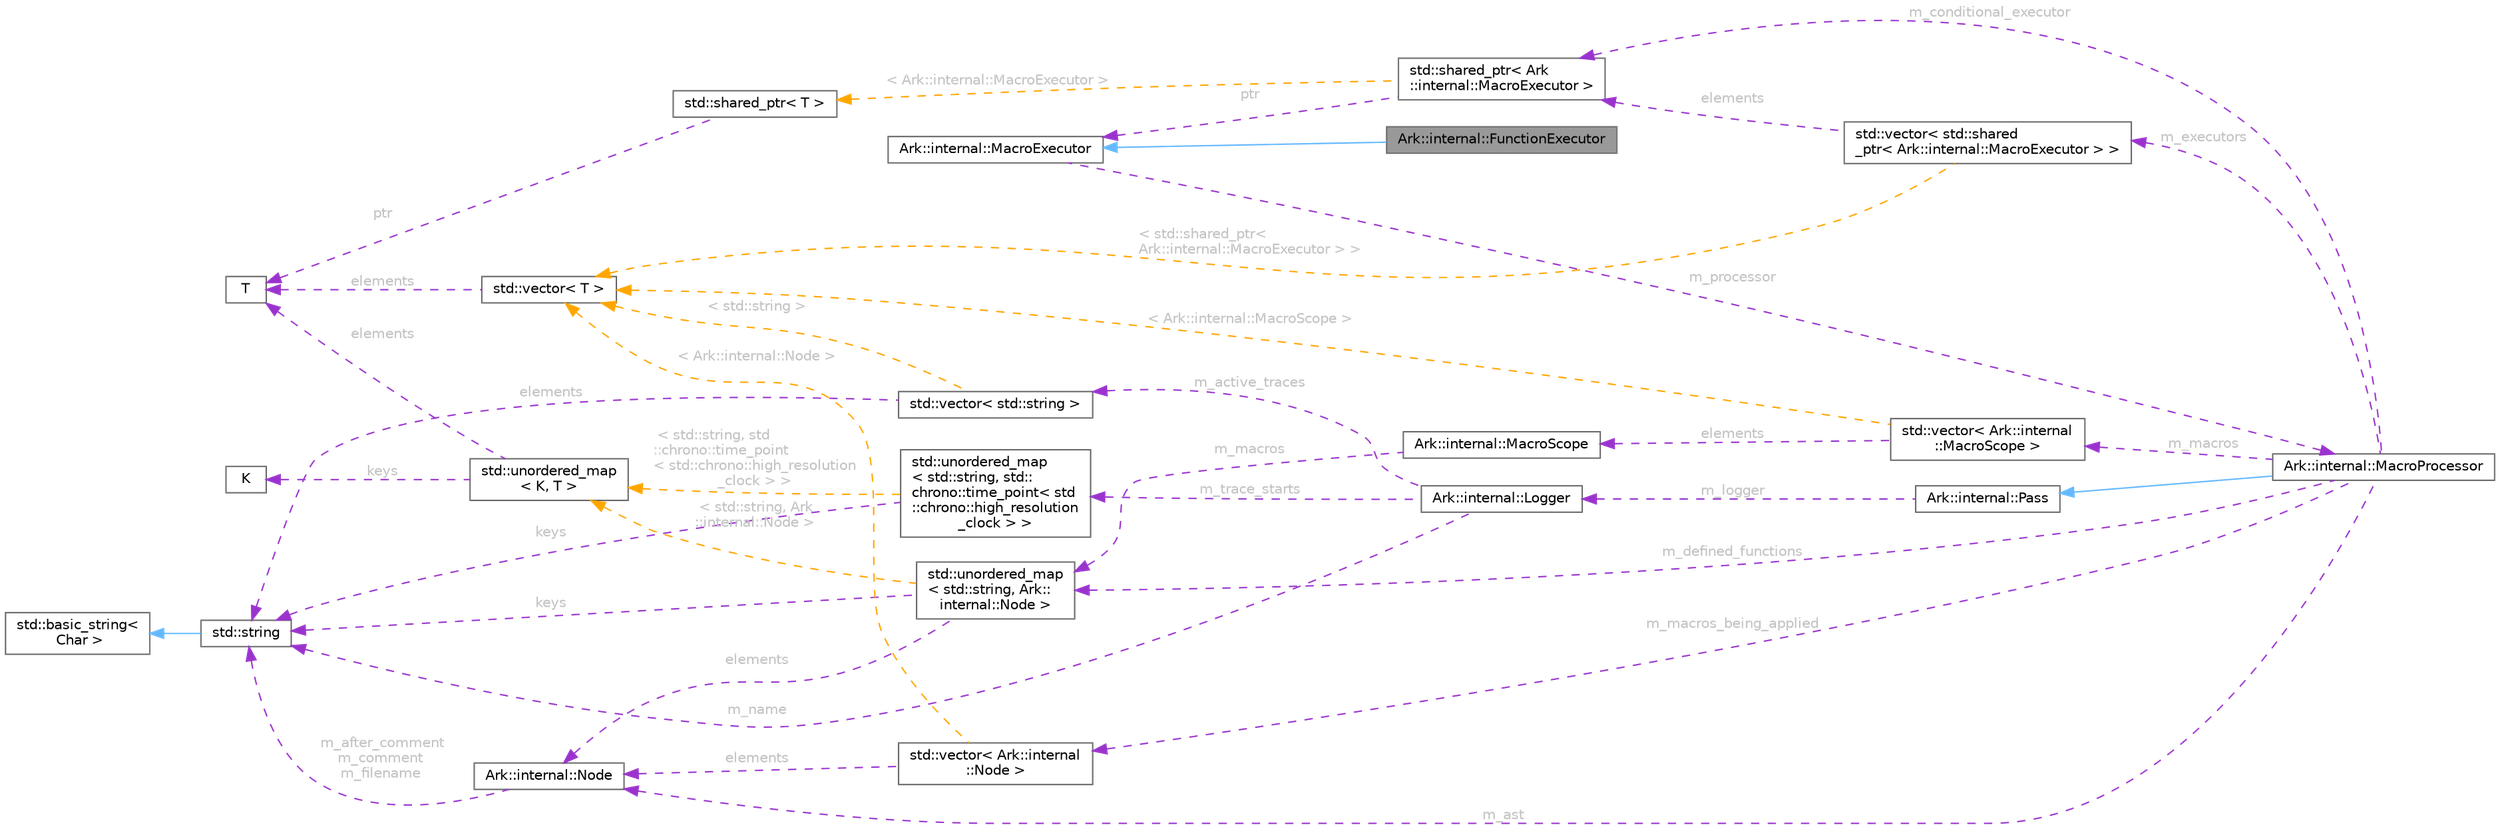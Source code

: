 digraph "Ark::internal::FunctionExecutor"
{
 // INTERACTIVE_SVG=YES
 // LATEX_PDF_SIZE
  bgcolor="transparent";
  edge [fontname=Helvetica,fontsize=10,labelfontname=Helvetica,labelfontsize=10];
  node [fontname=Helvetica,fontsize=10,shape=box,height=0.2,width=0.4];
  rankdir="LR";
  Node1 [id="Node000001",label="Ark::internal::FunctionExecutor",height=0.2,width=0.4,color="gray40", fillcolor="grey60", style="filled", fontcolor="black",tooltip="Handles function macros."];
  Node2 -> Node1 [id="edge1_Node000001_Node000002",dir="back",color="steelblue1",style="solid",tooltip=" "];
  Node2 [id="Node000002",label="Ark::internal::MacroExecutor",height=0.2,width=0.4,color="gray40", fillcolor="white", style="filled",URL="$d5/d8f/classArk_1_1internal_1_1MacroExecutor.html",tooltip="A class that applies macros in a Node."];
  Node3 -> Node2 [id="edge2_Node000002_Node000003",dir="back",color="darkorchid3",style="dashed",tooltip=" ",label=" m_processor",fontcolor="grey" ];
  Node3 [id="Node000003",label="Ark::internal::MacroProcessor",height=0.2,width=0.4,color="gray40", fillcolor="white", style="filled",URL="$d5/db5/classArk_1_1internal_1_1MacroProcessor.html",tooltip="The class handling the macros definitions and calls, given an AST."];
  Node4 -> Node3 [id="edge3_Node000003_Node000004",dir="back",color="steelblue1",style="solid",tooltip=" "];
  Node4 [id="Node000004",label="Ark::internal::Pass",height=0.2,width=0.4,color="gray40", fillcolor="white", style="filled",URL="$da/d7b/classArk_1_1internal_1_1Pass.html",tooltip="An interface to describe compiler passes."];
  Node5 -> Node4 [id="edge4_Node000004_Node000005",dir="back",color="darkorchid3",style="dashed",tooltip=" ",label=" m_logger",fontcolor="grey" ];
  Node5 [id="Node000005",label="Ark::internal::Logger",height=0.2,width=0.4,color="gray40", fillcolor="white", style="filled",URL="$d6/d2f/classArk_1_1internal_1_1Logger.html",tooltip=" "];
  Node6 -> Node5 [id="edge5_Node000005_Node000006",dir="back",color="darkorchid3",style="dashed",tooltip=" ",label=" m_name",fontcolor="grey" ];
  Node6 [id="Node000006",label="std::string",height=0.2,width=0.4,color="gray40", fillcolor="white", style="filled",tooltip=" "];
  Node7 -> Node6 [id="edge6_Node000006_Node000007",dir="back",color="steelblue1",style="solid",tooltip=" "];
  Node7 [id="Node000007",label="std::basic_string\<\l Char \>",height=0.2,width=0.4,color="gray40", fillcolor="white", style="filled",tooltip=" "];
  Node8 -> Node5 [id="edge7_Node000005_Node000008",dir="back",color="darkorchid3",style="dashed",tooltip=" ",label=" m_trace_starts",fontcolor="grey" ];
  Node8 [id="Node000008",label="std::unordered_map\l\< std::string, std::\lchrono::time_point\< std\l::chrono::high_resolution\l_clock \> \>",height=0.2,width=0.4,color="gray40", fillcolor="white", style="filled",tooltip=" "];
  Node6 -> Node8 [id="edge8_Node000008_Node000006",dir="back",color="darkorchid3",style="dashed",tooltip=" ",label=" keys",fontcolor="grey" ];
  Node9 -> Node8 [id="edge9_Node000008_Node000009",dir="back",color="orange",style="dashed",tooltip=" ",label=" \< std::string, std\l::chrono::time_point\l\< std::chrono::high_resolution\l_clock \> \>",fontcolor="grey" ];
  Node9 [id="Node000009",label="std::unordered_map\l\< K, T \>",height=0.2,width=0.4,color="gray40", fillcolor="white", style="filled",tooltip=" "];
  Node10 -> Node9 [id="edge10_Node000009_Node000010",dir="back",color="darkorchid3",style="dashed",tooltip=" ",label=" keys",fontcolor="grey" ];
  Node10 [id="Node000010",label="K",height=0.2,width=0.4,color="gray40", fillcolor="white", style="filled",tooltip=" "];
  Node11 -> Node9 [id="edge11_Node000009_Node000011",dir="back",color="darkorchid3",style="dashed",tooltip=" ",label=" elements",fontcolor="grey" ];
  Node11 [id="Node000011",label="T",height=0.2,width=0.4,color="gray40", fillcolor="white", style="filled",tooltip=" "];
  Node12 -> Node5 [id="edge12_Node000005_Node000012",dir="back",color="darkorchid3",style="dashed",tooltip=" ",label=" m_active_traces",fontcolor="grey" ];
  Node12 [id="Node000012",label="std::vector\< std::string \>",height=0.2,width=0.4,color="gray40", fillcolor="white", style="filled",tooltip=" "];
  Node6 -> Node12 [id="edge13_Node000012_Node000006",dir="back",color="darkorchid3",style="dashed",tooltip=" ",label=" elements",fontcolor="grey" ];
  Node13 -> Node12 [id="edge14_Node000012_Node000013",dir="back",color="orange",style="dashed",tooltip=" ",label=" \< std::string \>",fontcolor="grey" ];
  Node13 [id="Node000013",label="std::vector\< T \>",height=0.2,width=0.4,color="gray40", fillcolor="white", style="filled",tooltip=" "];
  Node11 -> Node13 [id="edge15_Node000013_Node000011",dir="back",color="darkorchid3",style="dashed",tooltip=" ",label=" elements",fontcolor="grey" ];
  Node14 -> Node3 [id="edge16_Node000003_Node000014",dir="back",color="darkorchid3",style="dashed",tooltip=" ",label=" m_ast",fontcolor="grey" ];
  Node14 [id="Node000014",label="Ark::internal::Node",height=0.2,width=0.4,color="gray40", fillcolor="white", style="filled",URL="$dc/d9e/classArk_1_1internal_1_1Node.html",tooltip="A node of an Abstract Syntax Tree for ArkScript."];
  Node6 -> Node14 [id="edge17_Node000014_Node000006",dir="back",color="darkorchid3",style="dashed",tooltip=" ",label=" m_after_comment\nm_comment\nm_filename",fontcolor="grey" ];
  Node15 -> Node3 [id="edge18_Node000003_Node000015",dir="back",color="darkorchid3",style="dashed",tooltip=" ",label=" m_macros",fontcolor="grey" ];
  Node15 [id="Node000015",label="std::vector\< Ark::internal\l::MacroScope \>",height=0.2,width=0.4,color="gray40", fillcolor="white", style="filled",tooltip=" "];
  Node16 -> Node15 [id="edge19_Node000015_Node000016",dir="back",color="darkorchid3",style="dashed",tooltip=" ",label=" elements",fontcolor="grey" ];
  Node16 [id="Node000016",label="Ark::internal::MacroScope",height=0.2,width=0.4,color="gray40", fillcolor="white", style="filled",URL="$d6/d42/classArk_1_1internal_1_1MacroScope.html",tooltip=" "];
  Node17 -> Node16 [id="edge20_Node000016_Node000017",dir="back",color="darkorchid3",style="dashed",tooltip=" ",label=" m_macros",fontcolor="grey" ];
  Node17 [id="Node000017",label="std::unordered_map\l\< std::string, Ark::\linternal::Node \>",height=0.2,width=0.4,color="gray40", fillcolor="white", style="filled",tooltip=" "];
  Node6 -> Node17 [id="edge21_Node000017_Node000006",dir="back",color="darkorchid3",style="dashed",tooltip=" ",label=" keys",fontcolor="grey" ];
  Node14 -> Node17 [id="edge22_Node000017_Node000014",dir="back",color="darkorchid3",style="dashed",tooltip=" ",label=" elements",fontcolor="grey" ];
  Node9 -> Node17 [id="edge23_Node000017_Node000009",dir="back",color="orange",style="dashed",tooltip=" ",label=" \< std::string, Ark\l::internal::Node \>",fontcolor="grey" ];
  Node13 -> Node15 [id="edge24_Node000015_Node000013",dir="back",color="orange",style="dashed",tooltip=" ",label=" \< Ark::internal::MacroScope \>",fontcolor="grey" ];
  Node18 -> Node3 [id="edge25_Node000003_Node000018",dir="back",color="darkorchid3",style="dashed",tooltip=" ",label=" m_macros_being_applied",fontcolor="grey" ];
  Node18 [id="Node000018",label="std::vector\< Ark::internal\l::Node \>",height=0.2,width=0.4,color="gray40", fillcolor="white", style="filled",tooltip=" "];
  Node14 -> Node18 [id="edge26_Node000018_Node000014",dir="back",color="darkorchid3",style="dashed",tooltip=" ",label=" elements",fontcolor="grey" ];
  Node13 -> Node18 [id="edge27_Node000018_Node000013",dir="back",color="orange",style="dashed",tooltip=" ",label=" \< Ark::internal::Node \>",fontcolor="grey" ];
  Node19 -> Node3 [id="edge28_Node000003_Node000019",dir="back",color="darkorchid3",style="dashed",tooltip=" ",label=" m_conditional_executor",fontcolor="grey" ];
  Node19 [id="Node000019",label="std::shared_ptr\< Ark\l::internal::MacroExecutor \>",height=0.2,width=0.4,color="gray40", fillcolor="white", style="filled",tooltip=" "];
  Node2 -> Node19 [id="edge29_Node000019_Node000002",dir="back",color="darkorchid3",style="dashed",tooltip=" ",label=" ptr",fontcolor="grey" ];
  Node20 -> Node19 [id="edge30_Node000019_Node000020",dir="back",color="orange",style="dashed",tooltip=" ",label=" \< Ark::internal::MacroExecutor \>",fontcolor="grey" ];
  Node20 [id="Node000020",label="std::shared_ptr\< T \>",height=0.2,width=0.4,color="gray40", fillcolor="white", style="filled",tooltip=" "];
  Node11 -> Node20 [id="edge31_Node000020_Node000011",dir="back",color="darkorchid3",style="dashed",tooltip=" ",label=" ptr",fontcolor="grey" ];
  Node21 -> Node3 [id="edge32_Node000003_Node000021",dir="back",color="darkorchid3",style="dashed",tooltip=" ",label=" m_executors",fontcolor="grey" ];
  Node21 [id="Node000021",label="std::vector\< std::shared\l_ptr\< Ark::internal::MacroExecutor \> \>",height=0.2,width=0.4,color="gray40", fillcolor="white", style="filled",tooltip=" "];
  Node19 -> Node21 [id="edge33_Node000021_Node000019",dir="back",color="darkorchid3",style="dashed",tooltip=" ",label=" elements",fontcolor="grey" ];
  Node13 -> Node21 [id="edge34_Node000021_Node000013",dir="back",color="orange",style="dashed",tooltip=" ",label=" \< std::shared_ptr\<\l Ark::internal::MacroExecutor \> \>",fontcolor="grey" ];
  Node17 -> Node3 [id="edge35_Node000003_Node000017",dir="back",color="darkorchid3",style="dashed",tooltip=" ",label=" m_defined_functions",fontcolor="grey" ];
}
